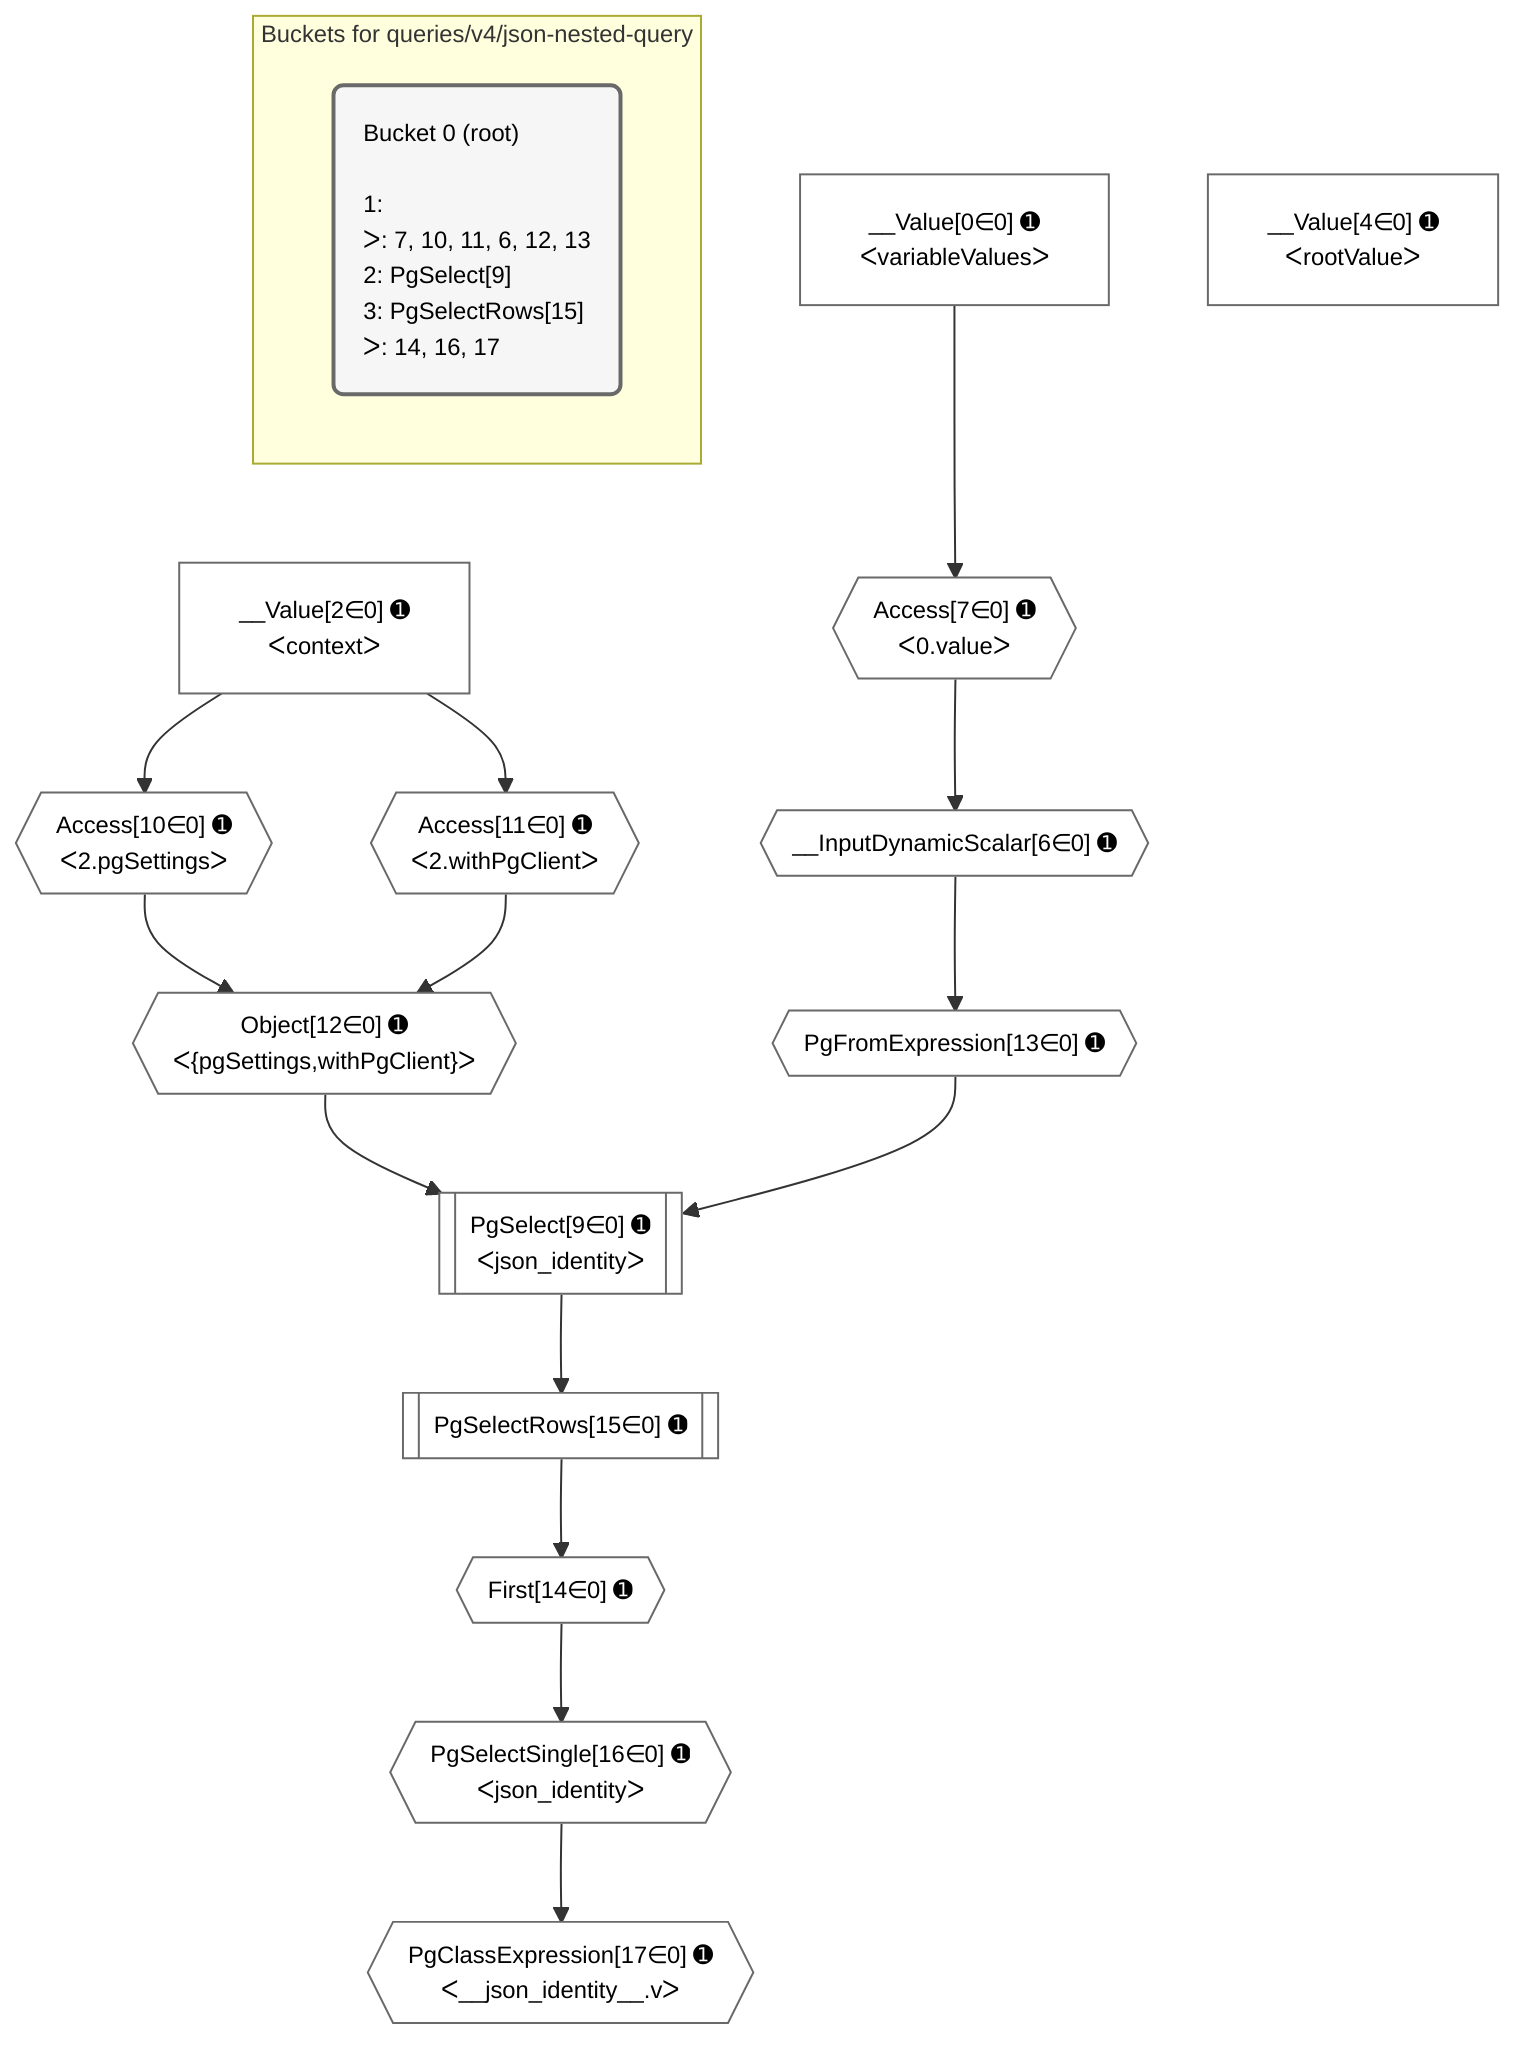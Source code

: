 %%{init: {'themeVariables': { 'fontSize': '12px'}}}%%
graph TD
    classDef path fill:#eee,stroke:#000,color:#000
    classDef plan fill:#fff,stroke-width:1px,color:#000
    classDef itemplan fill:#fff,stroke-width:2px,color:#000
    classDef unbatchedplan fill:#dff,stroke-width:1px,color:#000
    classDef sideeffectplan fill:#fcc,stroke-width:2px,color:#000
    classDef bucket fill:#f6f6f6,color:#000,stroke-width:2px,text-align:left

    subgraph "Buckets for queries/v4/json-nested-query"
    Bucket0("Bucket 0 (root)<br /><br />1: <br />ᐳ: 7, 10, 11, 6, 12, 13<br />2: PgSelect[9]<br />3: PgSelectRows[15]<br />ᐳ: 14, 16, 17"):::bucket
    end

    %% plan dependencies
    PgSelect9[["PgSelect[9∈0] ➊<br />ᐸjson_identityᐳ"]]:::plan
    Object12{{"Object[12∈0] ➊<br />ᐸ{pgSettings,withPgClient}ᐳ"}}:::plan
    PgFromExpression13{{"PgFromExpression[13∈0] ➊"}}:::plan
    Object12 & PgFromExpression13 --> PgSelect9
    Access10{{"Access[10∈0] ➊<br />ᐸ2.pgSettingsᐳ"}}:::plan
    Access11{{"Access[11∈0] ➊<br />ᐸ2.withPgClientᐳ"}}:::plan
    Access10 & Access11 --> Object12
    __InputDynamicScalar6{{"__InputDynamicScalar[6∈0] ➊"}}:::plan
    Access7{{"Access[7∈0] ➊<br />ᐸ0.valueᐳ"}}:::plan
    Access7 --> __InputDynamicScalar6
    __Value0["__Value[0∈0] ➊<br />ᐸvariableValuesᐳ"]:::plan
    __Value0 --> Access7
    __Value2["__Value[2∈0] ➊<br />ᐸcontextᐳ"]:::plan
    __Value2 --> Access10
    __Value2 --> Access11
    __InputDynamicScalar6 --> PgFromExpression13
    First14{{"First[14∈0] ➊"}}:::plan
    PgSelectRows15[["PgSelectRows[15∈0] ➊"]]:::plan
    PgSelectRows15 --> First14
    PgSelect9 --> PgSelectRows15
    PgSelectSingle16{{"PgSelectSingle[16∈0] ➊<br />ᐸjson_identityᐳ"}}:::plan
    First14 --> PgSelectSingle16
    PgClassExpression17{{"PgClassExpression[17∈0] ➊<br />ᐸ__json_identity__.vᐳ"}}:::plan
    PgSelectSingle16 --> PgClassExpression17
    __Value4["__Value[4∈0] ➊<br />ᐸrootValueᐳ"]:::plan

    %% define steps
    classDef bucket0 stroke:#696969
    class Bucket0,__Value0,__Value2,__Value4,__InputDynamicScalar6,Access7,PgSelect9,Access10,Access11,Object12,PgFromExpression13,First14,PgSelectRows15,PgSelectSingle16,PgClassExpression17 bucket0